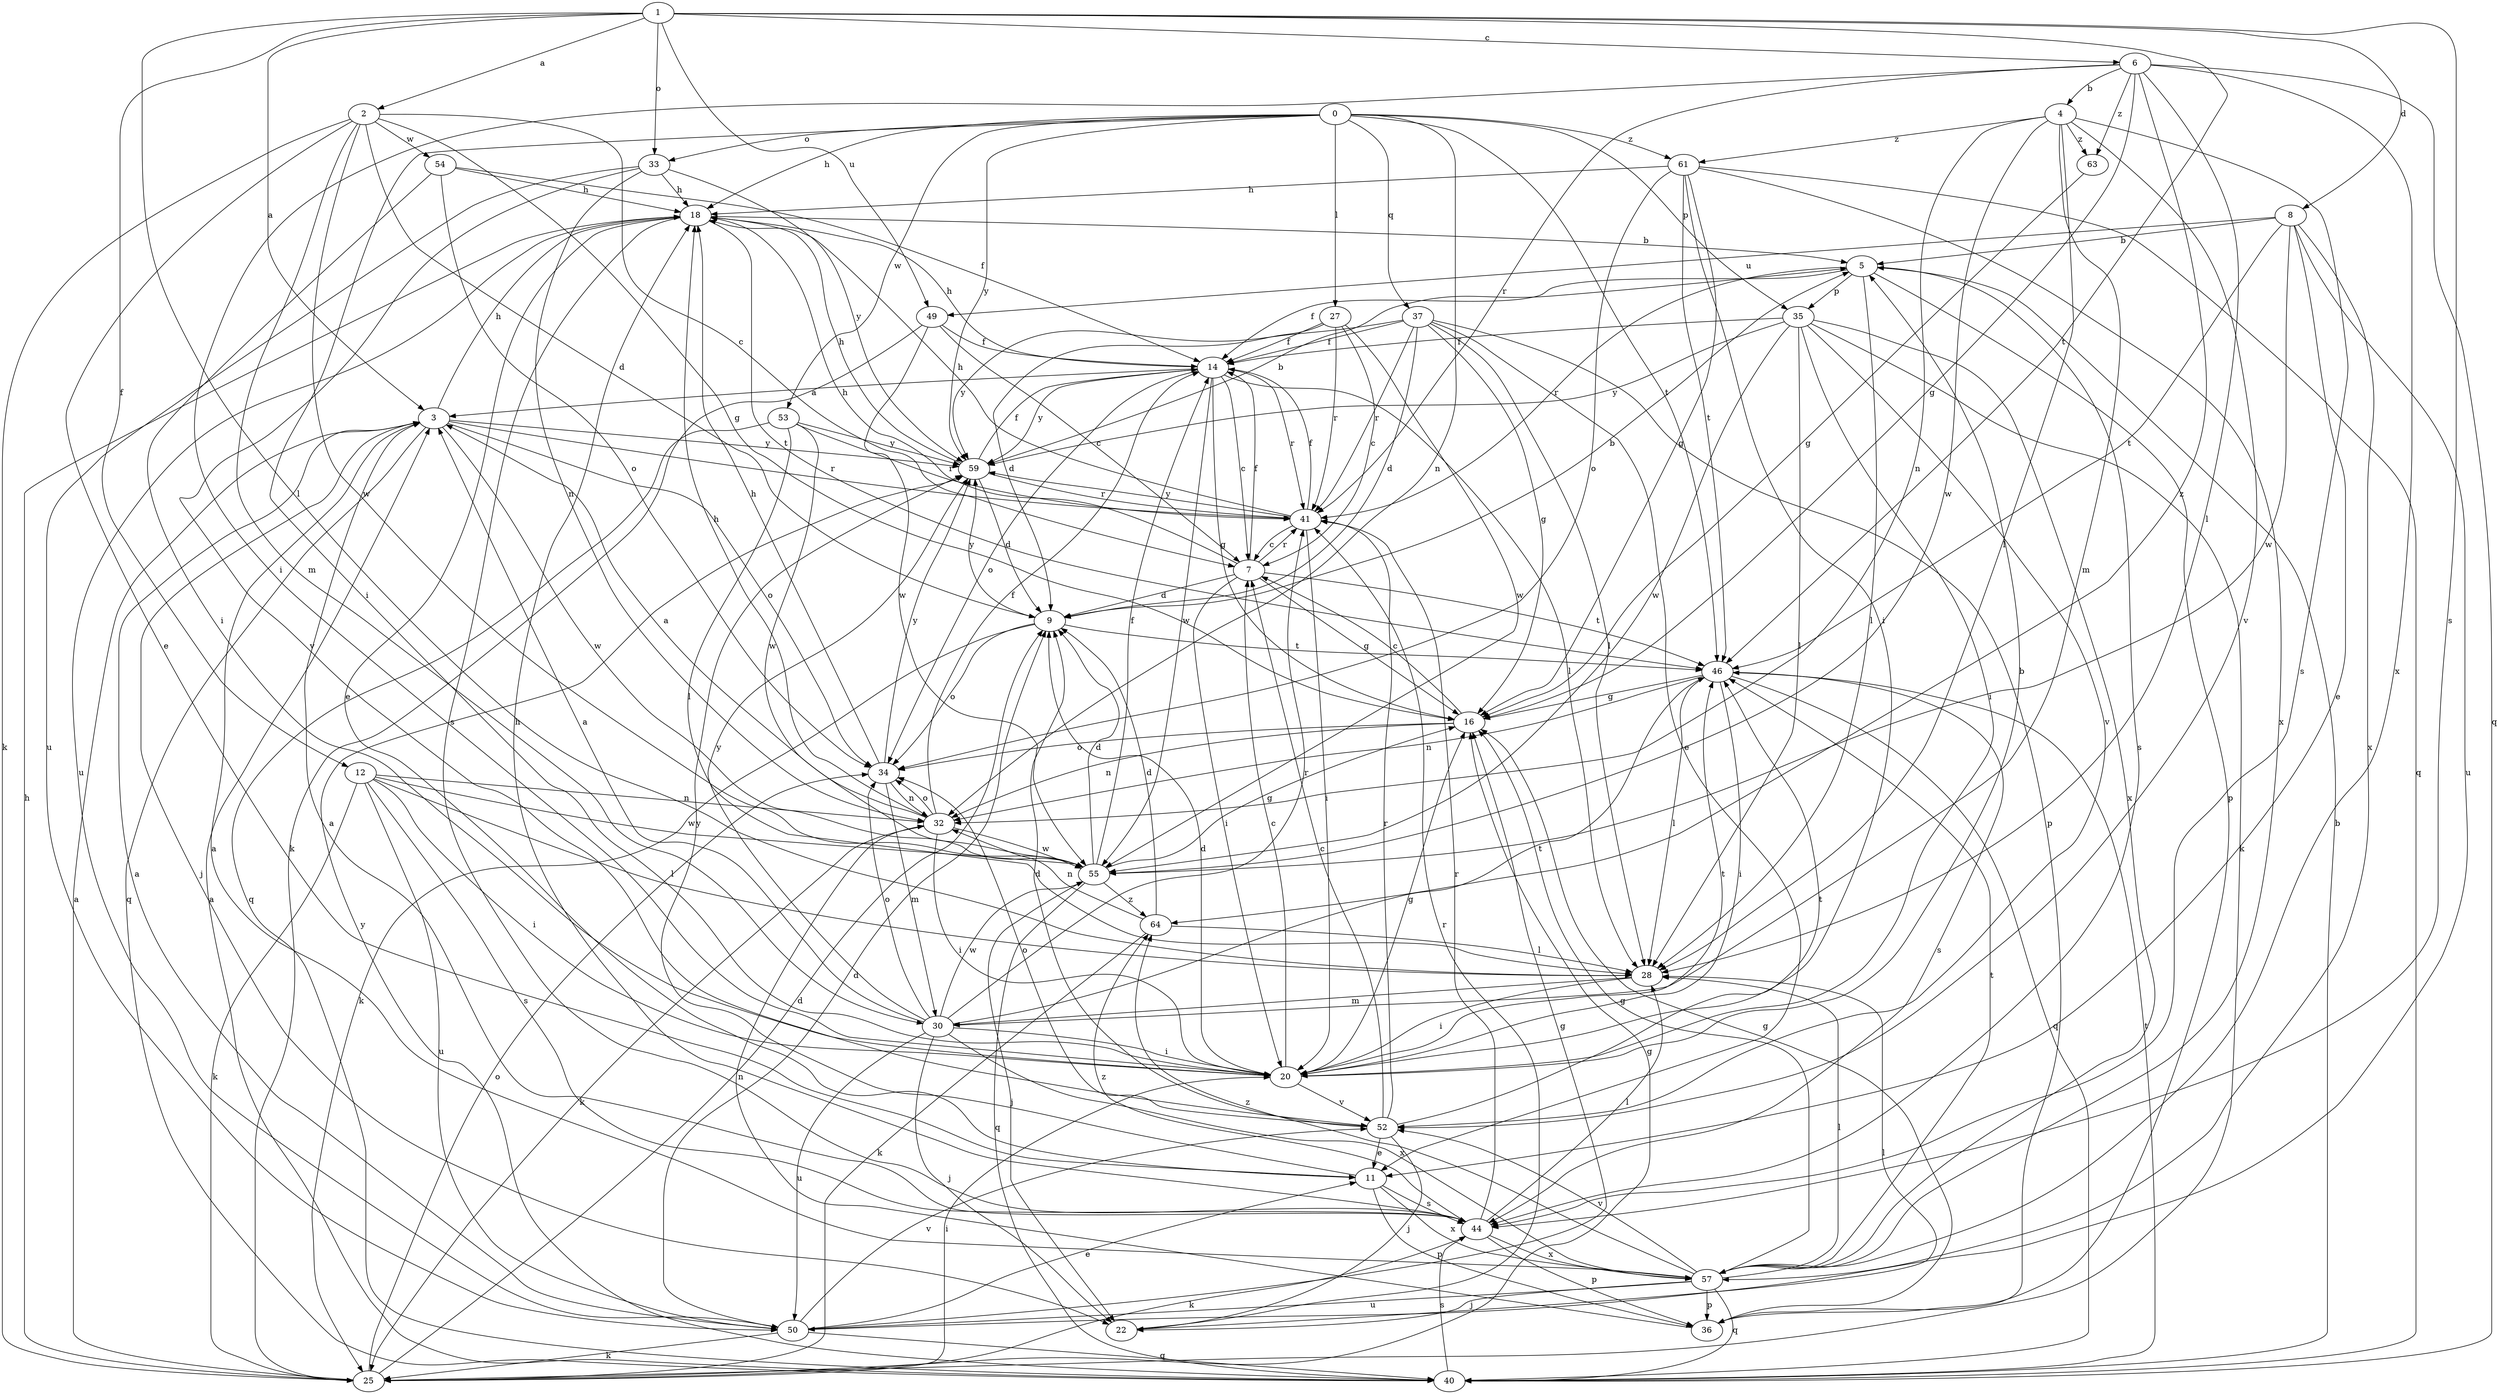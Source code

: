 strict digraph  {
0;
1;
2;
3;
4;
5;
6;
7;
8;
9;
11;
12;
14;
16;
18;
20;
22;
25;
27;
28;
30;
32;
33;
34;
35;
36;
37;
40;
41;
44;
46;
49;
50;
52;
53;
54;
55;
57;
59;
61;
63;
64;
0 -> 18  [label=h];
0 -> 20  [label=i];
0 -> 27  [label=l];
0 -> 32  [label=n];
0 -> 33  [label=o];
0 -> 35  [label=p];
0 -> 37  [label=q];
0 -> 46  [label=t];
0 -> 53  [label=w];
0 -> 59  [label=y];
0 -> 61  [label=z];
1 -> 2  [label=a];
1 -> 3  [label=a];
1 -> 6  [label=c];
1 -> 8  [label=d];
1 -> 12  [label=f];
1 -> 28  [label=l];
1 -> 33  [label=o];
1 -> 44  [label=s];
1 -> 46  [label=t];
1 -> 49  [label=u];
2 -> 7  [label=c];
2 -> 9  [label=d];
2 -> 11  [label=e];
2 -> 16  [label=g];
2 -> 25  [label=k];
2 -> 30  [label=m];
2 -> 54  [label=w];
2 -> 55  [label=w];
3 -> 18  [label=h];
3 -> 22  [label=j];
3 -> 34  [label=o];
3 -> 40  [label=q];
3 -> 41  [label=r];
3 -> 55  [label=w];
3 -> 59  [label=y];
4 -> 28  [label=l];
4 -> 30  [label=m];
4 -> 32  [label=n];
4 -> 44  [label=s];
4 -> 52  [label=v];
4 -> 55  [label=w];
4 -> 61  [label=z];
4 -> 63  [label=z];
5 -> 14  [label=f];
5 -> 28  [label=l];
5 -> 35  [label=p];
5 -> 36  [label=p];
5 -> 41  [label=r];
5 -> 44  [label=s];
6 -> 4  [label=b];
6 -> 16  [label=g];
6 -> 20  [label=i];
6 -> 28  [label=l];
6 -> 40  [label=q];
6 -> 41  [label=r];
6 -> 57  [label=x];
6 -> 63  [label=z];
6 -> 64  [label=z];
7 -> 9  [label=d];
7 -> 14  [label=f];
7 -> 16  [label=g];
7 -> 18  [label=h];
7 -> 20  [label=i];
7 -> 41  [label=r];
7 -> 46  [label=t];
8 -> 5  [label=b];
8 -> 11  [label=e];
8 -> 46  [label=t];
8 -> 49  [label=u];
8 -> 50  [label=u];
8 -> 55  [label=w];
8 -> 57  [label=x];
9 -> 5  [label=b];
9 -> 25  [label=k];
9 -> 34  [label=o];
9 -> 46  [label=t];
9 -> 59  [label=y];
11 -> 36  [label=p];
11 -> 44  [label=s];
11 -> 57  [label=x];
11 -> 59  [label=y];
12 -> 20  [label=i];
12 -> 25  [label=k];
12 -> 28  [label=l];
12 -> 32  [label=n];
12 -> 44  [label=s];
12 -> 50  [label=u];
12 -> 55  [label=w];
14 -> 3  [label=a];
14 -> 7  [label=c];
14 -> 16  [label=g];
14 -> 18  [label=h];
14 -> 28  [label=l];
14 -> 34  [label=o];
14 -> 41  [label=r];
14 -> 55  [label=w];
14 -> 59  [label=y];
16 -> 7  [label=c];
16 -> 32  [label=n];
16 -> 34  [label=o];
18 -> 5  [label=b];
18 -> 11  [label=e];
18 -> 44  [label=s];
18 -> 46  [label=t];
18 -> 50  [label=u];
20 -> 5  [label=b];
20 -> 7  [label=c];
20 -> 9  [label=d];
20 -> 16  [label=g];
20 -> 46  [label=t];
20 -> 52  [label=v];
22 -> 28  [label=l];
22 -> 41  [label=r];
25 -> 3  [label=a];
25 -> 9  [label=d];
25 -> 16  [label=g];
25 -> 18  [label=h];
25 -> 20  [label=i];
25 -> 34  [label=o];
27 -> 7  [label=c];
27 -> 9  [label=d];
27 -> 14  [label=f];
27 -> 41  [label=r];
27 -> 55  [label=w];
28 -> 20  [label=i];
28 -> 30  [label=m];
30 -> 3  [label=a];
30 -> 20  [label=i];
30 -> 22  [label=j];
30 -> 34  [label=o];
30 -> 41  [label=r];
30 -> 46  [label=t];
30 -> 50  [label=u];
30 -> 55  [label=w];
30 -> 57  [label=x];
30 -> 59  [label=y];
32 -> 3  [label=a];
32 -> 14  [label=f];
32 -> 18  [label=h];
32 -> 20  [label=i];
32 -> 25  [label=k];
32 -> 34  [label=o];
32 -> 55  [label=w];
33 -> 18  [label=h];
33 -> 32  [label=n];
33 -> 50  [label=u];
33 -> 52  [label=v];
33 -> 59  [label=y];
34 -> 18  [label=h];
34 -> 30  [label=m];
34 -> 32  [label=n];
34 -> 59  [label=y];
35 -> 14  [label=f];
35 -> 20  [label=i];
35 -> 25  [label=k];
35 -> 28  [label=l];
35 -> 52  [label=v];
35 -> 55  [label=w];
35 -> 57  [label=x];
35 -> 59  [label=y];
36 -> 16  [label=g];
36 -> 32  [label=n];
37 -> 9  [label=d];
37 -> 11  [label=e];
37 -> 14  [label=f];
37 -> 16  [label=g];
37 -> 28  [label=l];
37 -> 36  [label=p];
37 -> 41  [label=r];
37 -> 59  [label=y];
40 -> 3  [label=a];
40 -> 5  [label=b];
40 -> 44  [label=s];
40 -> 46  [label=t];
40 -> 59  [label=y];
41 -> 7  [label=c];
41 -> 14  [label=f];
41 -> 18  [label=h];
41 -> 20  [label=i];
41 -> 59  [label=y];
44 -> 3  [label=a];
44 -> 18  [label=h];
44 -> 25  [label=k];
44 -> 28  [label=l];
44 -> 36  [label=p];
44 -> 41  [label=r];
44 -> 57  [label=x];
44 -> 64  [label=z];
46 -> 16  [label=g];
46 -> 20  [label=i];
46 -> 28  [label=l];
46 -> 32  [label=n];
46 -> 40  [label=q];
46 -> 44  [label=s];
49 -> 7  [label=c];
49 -> 14  [label=f];
49 -> 25  [label=k];
49 -> 55  [label=w];
50 -> 3  [label=a];
50 -> 9  [label=d];
50 -> 11  [label=e];
50 -> 16  [label=g];
50 -> 25  [label=k];
50 -> 40  [label=q];
50 -> 52  [label=v];
52 -> 7  [label=c];
52 -> 9  [label=d];
52 -> 11  [label=e];
52 -> 22  [label=j];
52 -> 34  [label=o];
52 -> 41  [label=r];
52 -> 46  [label=t];
53 -> 28  [label=l];
53 -> 40  [label=q];
53 -> 41  [label=r];
53 -> 55  [label=w];
53 -> 59  [label=y];
54 -> 14  [label=f];
54 -> 18  [label=h];
54 -> 20  [label=i];
54 -> 34  [label=o];
55 -> 9  [label=d];
55 -> 14  [label=f];
55 -> 16  [label=g];
55 -> 22  [label=j];
55 -> 40  [label=q];
55 -> 64  [label=z];
57 -> 3  [label=a];
57 -> 16  [label=g];
57 -> 22  [label=j];
57 -> 28  [label=l];
57 -> 36  [label=p];
57 -> 40  [label=q];
57 -> 46  [label=t];
57 -> 50  [label=u];
57 -> 52  [label=v];
57 -> 64  [label=z];
59 -> 5  [label=b];
59 -> 9  [label=d];
59 -> 14  [label=f];
59 -> 18  [label=h];
59 -> 41  [label=r];
61 -> 16  [label=g];
61 -> 18  [label=h];
61 -> 20  [label=i];
61 -> 34  [label=o];
61 -> 40  [label=q];
61 -> 46  [label=t];
61 -> 57  [label=x];
63 -> 16  [label=g];
64 -> 9  [label=d];
64 -> 25  [label=k];
64 -> 28  [label=l];
64 -> 32  [label=n];
}

